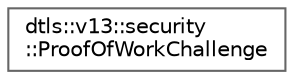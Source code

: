 digraph "Graphical Class Hierarchy"
{
 // LATEX_PDF_SIZE
  bgcolor="transparent";
  edge [fontname=Helvetica,fontsize=10,labelfontname=Helvetica,labelfontsize=10];
  node [fontname=Helvetica,fontsize=10,shape=box,height=0.2,width=0.4];
  rankdir="LR";
  Node0 [id="Node000000",label="dtls::v13::security\l::ProofOfWorkChallenge",height=0.2,width=0.4,color="grey40", fillcolor="white", style="filled",URL="$structdtls_1_1v13_1_1security_1_1ProofOfWorkChallenge.html",tooltip="Proof-of-work challenge."];
}
